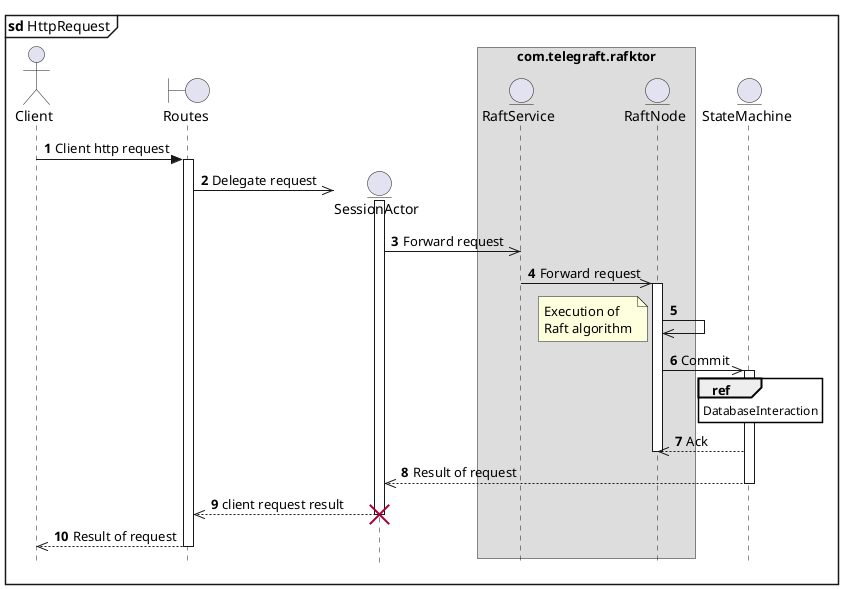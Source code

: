 @startuml HttpRequest

skinparam style strictuml
autonumber

skinparam sequenceReferenceBackgroundColor white

mainframe **sd** HttpRequest

actor Client
boundary Routes
entity SessionActor
box com.telegraft.rafktor
entity RaftService
entity RaftNode
end box
entity StateMachine

Client -> Routes: Client http request

activate Routes


Routes ->> SessionActor ** : Delegate request

activate SessionActor
SessionActor ->> RaftService: Forward request

RaftService ->> RaftNode: Forward request

activate RaftNode
RaftNode ->> RaftNode
note left: Execution of \nRaft algorithm
RaftNode ->> StateMachine: Commit

activate StateMachine
ref over StateMachine: DatabaseInteraction
RaftNode <<-- StateMachine: Ack
deactivate RaftNode

SessionActor <<-- StateMachine: Result of request
deactivate StateMachine

Routes <<-- SessionActor: client request result
destroy SessionActor

Client <<-- Routes: Result of request
deactivate Routes

@enduml
